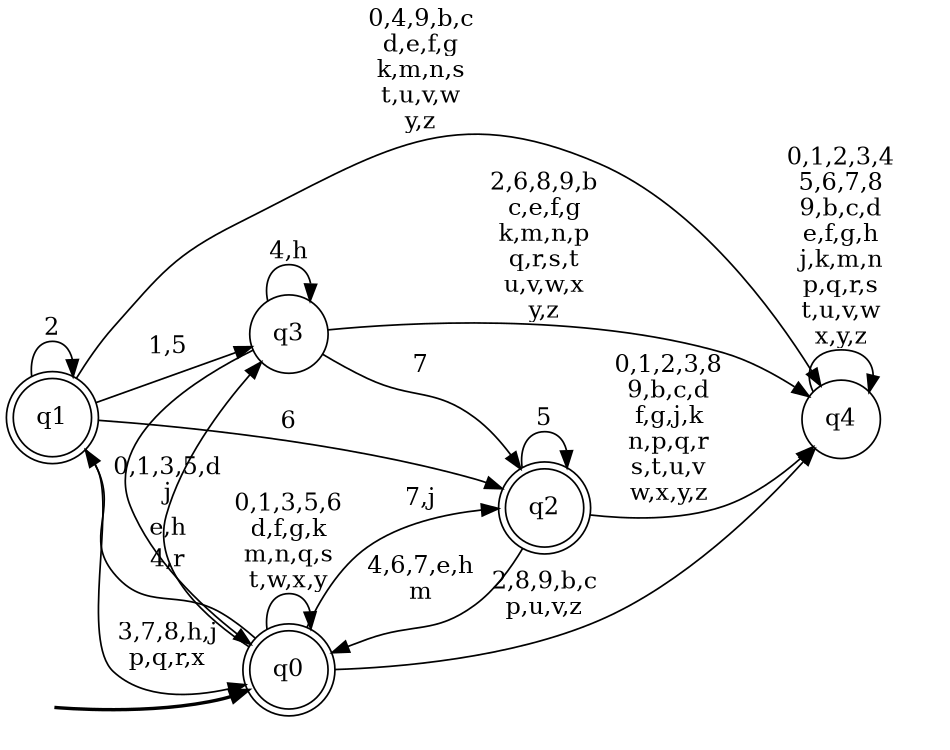 digraph BlueStar {
__start0 [style = invis, shape = none, label = "", width = 0, height = 0];

rankdir=LR;
size="8,5";

s0 [style="rounded,filled", color="black", fillcolor="white" shape="doublecircle", label="q0"];
s1 [style="rounded,filled", color="black", fillcolor="white" shape="doublecircle", label="q1"];
s2 [style="rounded,filled", color="black", fillcolor="white" shape="doublecircle", label="q2"];
s3 [style="filled", color="black", fillcolor="white" shape="circle", label="q3"];
s4 [style="filled", color="black", fillcolor="white" shape="circle", label="q4"];
subgraph cluster_main { 
	graph [pad=".75", ranksep="0.15", nodesep="0.15"];
	 style=invis; 
	__start0 -> s0 [penwidth=2];
}
s0 -> s0 [label="0,1,3,5,6\nd,f,g,k\nm,n,q,s\nt,w,x,y"];
s0 -> s1 [label="4,r"];
s0 -> s2 [label="7,j"];
s0 -> s3 [label="e,h"];
s0 -> s4 [label="2,8,9,b,c\np,u,v,z"];
s1 -> s0 [label="3,7,8,h,j\np,q,r,x"];
s1 -> s1 [label="2"];
s1 -> s2 [label="6"];
s1 -> s3 [label="1,5"];
s1 -> s4 [label="0,4,9,b,c\nd,e,f,g\nk,m,n,s\nt,u,v,w\ny,z"];
s2 -> s0 [label="4,6,7,e,h\nm"];
s2 -> s2 [label="5"];
s2 -> s4 [label="0,1,2,3,8\n9,b,c,d\nf,g,j,k\nn,p,q,r\ns,t,u,v\nw,x,y,z"];
s3 -> s0 [label="0,1,3,5,d\nj"];
s3 -> s2 [label="7"];
s3 -> s3 [label="4,h"];
s3 -> s4 [label="2,6,8,9,b\nc,e,f,g\nk,m,n,p\nq,r,s,t\nu,v,w,x\ny,z"];
s4 -> s4 [label="0,1,2,3,4\n5,6,7,8\n9,b,c,d\ne,f,g,h\nj,k,m,n\np,q,r,s\nt,u,v,w\nx,y,z"];

}